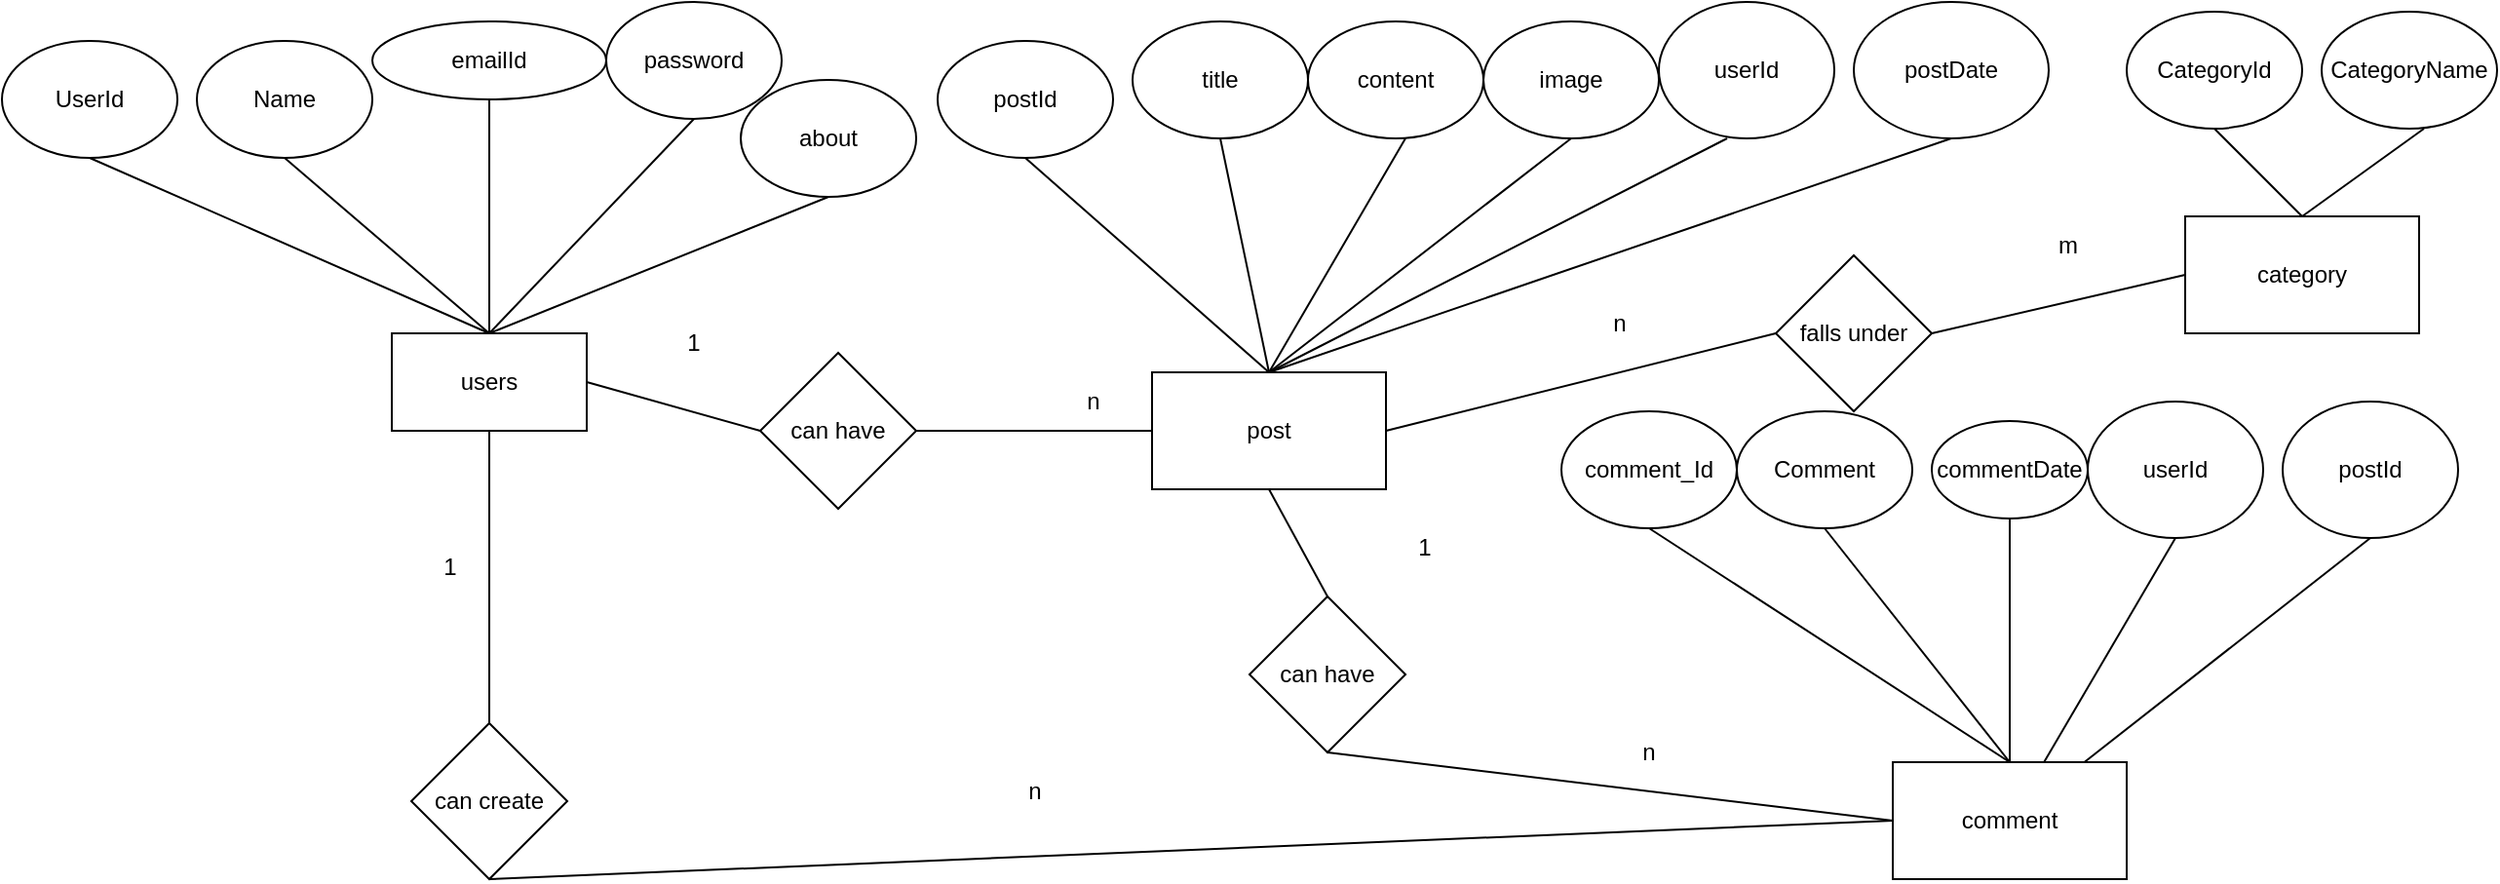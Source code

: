 <mxfile version="20.5.3" type="device"><diagram id="0_QYqSw8uWOZMgOjV0eI" name="Page-1"><mxGraphModel dx="1935" dy="1619" grid="1" gridSize="10" guides="1" tooltips="1" connect="1" arrows="1" fold="1" page="1" pageScale="1" pageWidth="827" pageHeight="1169" math="0" shadow="0"><root><mxCell id="0"/><mxCell id="1" parent="0"/><mxCell id="tV9ufawB_KjoY4fwwwYl-1" value="post" style="rounded=0;whiteSpace=wrap;html=1;" vertex="1" parent="1"><mxGeometry x="580" y="170" width="120" height="60" as="geometry"/></mxCell><mxCell id="tV9ufawB_KjoY4fwwwYl-2" value="users" style="rounded=0;whiteSpace=wrap;html=1;" vertex="1" parent="1"><mxGeometry x="190" y="150" width="100" height="50" as="geometry"/></mxCell><mxCell id="tV9ufawB_KjoY4fwwwYl-4" value="UserId" style="ellipse;whiteSpace=wrap;html=1;" vertex="1" parent="1"><mxGeometry x="-10" width="90" height="60" as="geometry"/></mxCell><mxCell id="tV9ufawB_KjoY4fwwwYl-5" value="" style="endArrow=none;html=1;rounded=0;entryX=0.5;entryY=1;entryDx=0;entryDy=0;exitX=0.5;exitY=0;exitDx=0;exitDy=0;" edge="1" parent="1" source="tV9ufawB_KjoY4fwwwYl-2" target="tV9ufawB_KjoY4fwwwYl-4"><mxGeometry width="50" height="50" relative="1" as="geometry"><mxPoint x="390" y="260" as="sourcePoint"/><mxPoint x="440" y="210" as="targetPoint"/></mxGeometry></mxCell><mxCell id="tV9ufawB_KjoY4fwwwYl-6" value="Name" style="ellipse;whiteSpace=wrap;html=1;" vertex="1" parent="1"><mxGeometry x="90" width="90" height="60" as="geometry"/></mxCell><mxCell id="tV9ufawB_KjoY4fwwwYl-7" value="" style="endArrow=none;html=1;rounded=0;entryX=0.5;entryY=1;entryDx=0;entryDy=0;" edge="1" parent="1" target="tV9ufawB_KjoY4fwwwYl-6"><mxGeometry width="50" height="50" relative="1" as="geometry"><mxPoint x="240" y="150" as="sourcePoint"/><mxPoint x="45" y="70" as="targetPoint"/></mxGeometry></mxCell><mxCell id="tV9ufawB_KjoY4fwwwYl-9" value="" style="endArrow=none;html=1;rounded=0;" edge="1" parent="1" target="tV9ufawB_KjoY4fwwwYl-10"><mxGeometry width="50" height="50" relative="1" as="geometry"><mxPoint x="240" y="150" as="sourcePoint"/><mxPoint x="240" y="40" as="targetPoint"/></mxGeometry></mxCell><mxCell id="tV9ufawB_KjoY4fwwwYl-10" value="emailId" style="ellipse;whiteSpace=wrap;html=1;" vertex="1" parent="1"><mxGeometry x="180" y="-10" width="120" height="40" as="geometry"/></mxCell><mxCell id="tV9ufawB_KjoY4fwwwYl-11" value="password" style="ellipse;whiteSpace=wrap;html=1;" vertex="1" parent="1"><mxGeometry x="300" y="-20" width="90" height="60" as="geometry"/></mxCell><mxCell id="tV9ufawB_KjoY4fwwwYl-12" value="" style="endArrow=none;html=1;rounded=0;entryX=0.5;entryY=1;entryDx=0;entryDy=0;exitX=0.5;exitY=0;exitDx=0;exitDy=0;" edge="1" parent="1" source="tV9ufawB_KjoY4fwwwYl-2" target="tV9ufawB_KjoY4fwwwYl-11"><mxGeometry width="50" height="50" relative="1" as="geometry"><mxPoint x="250" y="160" as="sourcePoint"/><mxPoint x="250" y="40" as="targetPoint"/></mxGeometry></mxCell><mxCell id="tV9ufawB_KjoY4fwwwYl-13" value="" style="endArrow=none;html=1;rounded=0;exitX=0.5;exitY=0;exitDx=0;exitDy=0;entryX=0.5;entryY=1;entryDx=0;entryDy=0;" edge="1" parent="1" source="tV9ufawB_KjoY4fwwwYl-2" target="tV9ufawB_KjoY4fwwwYl-14"><mxGeometry width="50" height="50" relative="1" as="geometry"><mxPoint x="260" y="170" as="sourcePoint"/><mxPoint x="400" y="90" as="targetPoint"/></mxGeometry></mxCell><mxCell id="tV9ufawB_KjoY4fwwwYl-14" value="about" style="ellipse;whiteSpace=wrap;html=1;" vertex="1" parent="1"><mxGeometry x="369" y="20" width="90" height="60" as="geometry"/></mxCell><mxCell id="tV9ufawB_KjoY4fwwwYl-15" value="postId&lt;span style=&quot;color: rgba(0, 0, 0, 0); font-family: monospace; font-size: 0px; text-align: start;&quot;&gt;%3CmxGraphModel%3E%3Croot%3E%3CmxCell%20id%3D%220%22%2F%3E%3CmxCell%20id%3D%221%22%20parent%3D%220%22%2F%3E%3CmxCell%20id%3D%222%22%20value%3D%22about%22%20style%3D%22ellipse%3BwhiteSpace%3Dwrap%3Bhtml%3D1%3B%22%20vertex%3D%221%22%20parent%3D%221%22%3E%3CmxGeometry%20x%3D%22390%22%20y%3D%2240%22%20width%3D%2290%22%20height%3D%2260%22%20as%3D%22geometry%22%2F%3E%3C%2FmxCell%3E%3C%2Froot%3E%3C%2FmxGraphModel%3E&lt;/span&gt;" style="ellipse;whiteSpace=wrap;html=1;" vertex="1" parent="1"><mxGeometry x="470" width="90" height="60" as="geometry"/></mxCell><mxCell id="tV9ufawB_KjoY4fwwwYl-16" value="title" style="ellipse;whiteSpace=wrap;html=1;" vertex="1" parent="1"><mxGeometry x="570" y="-10" width="90" height="60" as="geometry"/></mxCell><mxCell id="tV9ufawB_KjoY4fwwwYl-17" value="cont&lt;span style=&quot;color: rgba(0, 0, 0, 0); font-family: monospace; font-size: 0px; text-align: start;&quot;&gt;%3CmxGraphModel%3E%3Croot%3E%3CmxCell%20id%3D%220%22%2F%3E%3CmxCell%20id%3D%221%22%20parent%3D%220%22%2F%3E%3CmxCell%20id%3D%222%22%20value%3D%22about%22%20style%3D%22ellipse%3BwhiteSpace%3Dwrap%3Bhtml%3D1%3B%22%20vertex%3D%221%22%20parent%3D%221%22%3E%3CmxGeometry%20x%3D%22390%22%20y%3D%2240%22%20width%3D%2290%22%20height%3D%2260%22%20as%3D%22geometry%22%2F%3E%3C%2FmxCell%3E%3C%2Froot%3E%3C%2FmxGraphModel%3E&lt;/span&gt;ent" style="ellipse;whiteSpace=wrap;html=1;" vertex="1" parent="1"><mxGeometry x="660" y="-10" width="90" height="60" as="geometry"/></mxCell><mxCell id="tV9ufawB_KjoY4fwwwYl-18" value="image" style="ellipse;whiteSpace=wrap;html=1;" vertex="1" parent="1"><mxGeometry x="750" y="-10" width="90" height="60" as="geometry"/></mxCell><mxCell id="tV9ufawB_KjoY4fwwwYl-19" value="" style="endArrow=none;html=1;rounded=0;exitX=0.5;exitY=0;exitDx=0;exitDy=0;" edge="1" parent="1" source="tV9ufawB_KjoY4fwwwYl-1"><mxGeometry width="50" height="50" relative="1" as="geometry"><mxPoint x="710" y="170" as="sourcePoint"/><mxPoint x="710" y="50" as="targetPoint"/></mxGeometry></mxCell><mxCell id="tV9ufawB_KjoY4fwwwYl-20" value="" style="endArrow=none;html=1;rounded=0;entryX=0.5;entryY=1;entryDx=0;entryDy=0;exitX=0.5;exitY=0;exitDx=0;exitDy=0;" edge="1" parent="1" source="tV9ufawB_KjoY4fwwwYl-1" target="tV9ufawB_KjoY4fwwwYl-16"><mxGeometry width="50" height="50" relative="1" as="geometry"><mxPoint x="260" y="170" as="sourcePoint"/><mxPoint x="260" y="50" as="targetPoint"/></mxGeometry></mxCell><mxCell id="tV9ufawB_KjoY4fwwwYl-21" value="" style="endArrow=none;html=1;rounded=0;entryX=0.5;entryY=1;entryDx=0;entryDy=0;exitX=0.5;exitY=0;exitDx=0;exitDy=0;" edge="1" parent="1" source="tV9ufawB_KjoY4fwwwYl-1" target="tV9ufawB_KjoY4fwwwYl-15"><mxGeometry width="50" height="50" relative="1" as="geometry"><mxPoint x="270" y="180" as="sourcePoint"/><mxPoint x="270" y="60" as="targetPoint"/></mxGeometry></mxCell><mxCell id="tV9ufawB_KjoY4fwwwYl-22" value="" style="endArrow=none;html=1;rounded=0;entryX=0.5;entryY=1;entryDx=0;entryDy=0;exitX=0.5;exitY=0;exitDx=0;exitDy=0;" edge="1" parent="1" source="tV9ufawB_KjoY4fwwwYl-1" target="tV9ufawB_KjoY4fwwwYl-18"><mxGeometry width="50" height="50" relative="1" as="geometry"><mxPoint x="280" y="190" as="sourcePoint"/><mxPoint x="280" y="70" as="targetPoint"/></mxGeometry></mxCell><mxCell id="tV9ufawB_KjoY4fwwwYl-23" value="userId" style="ellipse;whiteSpace=wrap;html=1;" vertex="1" parent="1"><mxGeometry x="840" y="-20" width="90" height="70" as="geometry"/></mxCell><mxCell id="tV9ufawB_KjoY4fwwwYl-24" value="" style="endArrow=none;html=1;rounded=0;entryX=0.389;entryY=1;entryDx=0;entryDy=0;entryPerimeter=0;exitX=0.5;exitY=0;exitDx=0;exitDy=0;" edge="1" parent="1" source="tV9ufawB_KjoY4fwwwYl-1" target="tV9ufawB_KjoY4fwwwYl-23"><mxGeometry width="50" height="50" relative="1" as="geometry"><mxPoint x="290" y="200" as="sourcePoint"/><mxPoint x="290" y="80" as="targetPoint"/></mxGeometry></mxCell><mxCell id="tV9ufawB_KjoY4fwwwYl-25" value="can have" style="rhombus;whiteSpace=wrap;html=1;" vertex="1" parent="1"><mxGeometry x="379" y="160" width="80" height="80" as="geometry"/></mxCell><mxCell id="tV9ufawB_KjoY4fwwwYl-26" value="" style="endArrow=none;html=1;rounded=0;exitX=1;exitY=0.5;exitDx=0;exitDy=0;entryX=0;entryY=0.5;entryDx=0;entryDy=0;" edge="1" parent="1" source="tV9ufawB_KjoY4fwwwYl-25" target="tV9ufawB_KjoY4fwwwYl-1"><mxGeometry width="50" height="50" relative="1" as="geometry"><mxPoint x="590" y="210" as="sourcePoint"/><mxPoint x="640" y="160" as="targetPoint"/></mxGeometry></mxCell><mxCell id="tV9ufawB_KjoY4fwwwYl-27" value="" style="endArrow=none;html=1;rounded=0;exitX=1;exitY=0.5;exitDx=0;exitDy=0;entryX=0;entryY=0.5;entryDx=0;entryDy=0;" edge="1" parent="1" source="tV9ufawB_KjoY4fwwwYl-2" target="tV9ufawB_KjoY4fwwwYl-25"><mxGeometry width="50" height="50" relative="1" as="geometry"><mxPoint x="590" y="210" as="sourcePoint"/><mxPoint x="410" y="170" as="targetPoint"/></mxGeometry></mxCell><mxCell id="tV9ufawB_KjoY4fwwwYl-28" value="1&lt;span style=&quot;color: rgba(0, 0, 0, 0); font-family: monospace; font-size: 0px; text-align: start;&quot;&gt;%3CmxGraphModel%3E%3Croot%3E%3CmxCell%20id%3D%220%22%2F%3E%3CmxCell%20id%3D%221%22%20parent%3D%220%22%2F%3E%3CmxCell%20id%3D%222%22%20value%3D%22%22%20style%3D%22endArrow%3Dnone%3Bhtml%3D1%3Brounded%3D0%3B%22%20edge%3D%221%22%20parent%3D%221%22%3E%3CmxGeometry%20width%3D%2250%22%20height%3D%2250%22%20relative%3D%221%22%20as%3D%22geometry%22%3E%3CmxPoint%20x%3D%22290%22%20y%3D%22200%22%20as%3D%22sourcePoint%22%2F%3E%3CmxPoint%20x%3D%22290%22%20y%3D%2280%22%20as%3D%22targetPoint%22%2F%3E%3C%2FmxGeometry%3E%3C%2FmxCell%3E%3C%2Froot%3E%3C%2FmxGraphModel%3E&lt;/span&gt;" style="text;html=1;strokeColor=none;fillColor=none;align=center;verticalAlign=middle;whiteSpace=wrap;rounded=0;" vertex="1" parent="1"><mxGeometry x="315" y="140" width="60" height="30" as="geometry"/></mxCell><mxCell id="tV9ufawB_KjoY4fwwwYl-29" value="n" style="text;html=1;strokeColor=none;fillColor=none;align=center;verticalAlign=middle;whiteSpace=wrap;rounded=0;" vertex="1" parent="1"><mxGeometry x="490" y="370" width="60" height="30" as="geometry"/></mxCell><mxCell id="tV9ufawB_KjoY4fwwwYl-30" value="comment" style="rounded=0;whiteSpace=wrap;html=1;" vertex="1" parent="1"><mxGeometry x="960" y="370" width="120" height="60" as="geometry"/></mxCell><mxCell id="tV9ufawB_KjoY4fwwwYl-31" value="comment_Id" style="ellipse;whiteSpace=wrap;html=1;" vertex="1" parent="1"><mxGeometry x="790" y="190" width="90" height="60" as="geometry"/></mxCell><mxCell id="tV9ufawB_KjoY4fwwwYl-32" value="Comment" style="ellipse;whiteSpace=wrap;html=1;" vertex="1" parent="1"><mxGeometry x="880" y="190" width="90" height="60" as="geometry"/></mxCell><mxCell id="tV9ufawB_KjoY4fwwwYl-33" value="postDate" style="ellipse;whiteSpace=wrap;html=1;" vertex="1" parent="1"><mxGeometry x="940" y="-20" width="100" height="70" as="geometry"/></mxCell><mxCell id="tV9ufawB_KjoY4fwwwYl-34" value="" style="endArrow=none;html=1;rounded=0;entryX=0.5;entryY=1;entryDx=0;entryDy=0;exitX=0.5;exitY=0;exitDx=0;exitDy=0;" edge="1" parent="1" source="tV9ufawB_KjoY4fwwwYl-1" target="tV9ufawB_KjoY4fwwwYl-33"><mxGeometry width="50" height="50" relative="1" as="geometry"><mxPoint x="680" y="140" as="sourcePoint"/><mxPoint x="535" y="70" as="targetPoint"/></mxGeometry></mxCell><mxCell id="tV9ufawB_KjoY4fwwwYl-35" value="commentDate" style="ellipse;whiteSpace=wrap;html=1;" vertex="1" parent="1"><mxGeometry x="980" y="195" width="80" height="50" as="geometry"/></mxCell><mxCell id="tV9ufawB_KjoY4fwwwYl-36" value="userId" style="ellipse;whiteSpace=wrap;html=1;" vertex="1" parent="1"><mxGeometry x="1060" y="185" width="90" height="70" as="geometry"/></mxCell><mxCell id="tV9ufawB_KjoY4fwwwYl-39" value="postId" style="ellipse;whiteSpace=wrap;html=1;" vertex="1" parent="1"><mxGeometry x="1160" y="185" width="90" height="70" as="geometry"/></mxCell><mxCell id="tV9ufawB_KjoY4fwwwYl-40" value="" style="endArrow=none;html=1;rounded=0;entryX=0.5;entryY=1;entryDx=0;entryDy=0;exitX=0.5;exitY=0;exitDx=0;exitDy=0;" edge="1" parent="1" source="tV9ufawB_KjoY4fwwwYl-30" target="tV9ufawB_KjoY4fwwwYl-31"><mxGeometry width="50" height="50" relative="1" as="geometry"><mxPoint x="995" y="330" as="sourcePoint"/><mxPoint x="840" y="250" as="targetPoint"/></mxGeometry></mxCell><mxCell id="tV9ufawB_KjoY4fwwwYl-43" value="" style="endArrow=none;html=1;rounded=0;entryX=0.5;entryY=1;entryDx=0;entryDy=0;" edge="1" parent="1" source="tV9ufawB_KjoY4fwwwYl-30" target="tV9ufawB_KjoY4fwwwYl-36"><mxGeometry width="50" height="50" relative="1" as="geometry"><mxPoint x="1020" y="360" as="sourcePoint"/><mxPoint x="845" y="260" as="targetPoint"/></mxGeometry></mxCell><mxCell id="tV9ufawB_KjoY4fwwwYl-44" value="" style="endArrow=none;html=1;rounded=0;entryX=0.5;entryY=1;entryDx=0;entryDy=0;" edge="1" parent="1" source="tV9ufawB_KjoY4fwwwYl-30" target="tV9ufawB_KjoY4fwwwYl-35"><mxGeometry width="50" height="50" relative="1" as="geometry"><mxPoint x="1020" y="360" as="sourcePoint"/><mxPoint x="855" y="270" as="targetPoint"/></mxGeometry></mxCell><mxCell id="tV9ufawB_KjoY4fwwwYl-45" value="" style="endArrow=none;html=1;rounded=0;entryX=0.5;entryY=1;entryDx=0;entryDy=0;exitX=0.5;exitY=0;exitDx=0;exitDy=0;" edge="1" parent="1" source="tV9ufawB_KjoY4fwwwYl-30" target="tV9ufawB_KjoY4fwwwYl-32"><mxGeometry width="50" height="50" relative="1" as="geometry"><mxPoint x="1020" y="360" as="sourcePoint"/><mxPoint x="865" y="280" as="targetPoint"/></mxGeometry></mxCell><mxCell id="tV9ufawB_KjoY4fwwwYl-46" value="" style="endArrow=none;html=1;rounded=0;entryX=0.5;entryY=1;entryDx=0;entryDy=0;" edge="1" parent="1" source="tV9ufawB_KjoY4fwwwYl-30" target="tV9ufawB_KjoY4fwwwYl-39"><mxGeometry width="50" height="50" relative="1" as="geometry"><mxPoint x="1020" y="360" as="sourcePoint"/><mxPoint x="1174.286" y="274.286" as="targetPoint"/></mxGeometry></mxCell><mxCell id="tV9ufawB_KjoY4fwwwYl-48" value="can create" style="rhombus;whiteSpace=wrap;html=1;" vertex="1" parent="1"><mxGeometry x="200" y="350" width="80" height="80" as="geometry"/></mxCell><mxCell id="tV9ufawB_KjoY4fwwwYl-49" value="can have" style="rhombus;whiteSpace=wrap;html=1;" vertex="1" parent="1"><mxGeometry x="630" y="285" width="80" height="80" as="geometry"/></mxCell><mxCell id="tV9ufawB_KjoY4fwwwYl-50" value="" style="endArrow=none;html=1;rounded=0;exitX=0.5;exitY=0;exitDx=0;exitDy=0;entryX=0.5;entryY=1;entryDx=0;entryDy=0;" edge="1" parent="1" source="tV9ufawB_KjoY4fwwwYl-49" target="tV9ufawB_KjoY4fwwwYl-1"><mxGeometry width="50" height="50" relative="1" as="geometry"><mxPoint x="710" y="230" as="sourcePoint"/><mxPoint x="760" y="180" as="targetPoint"/></mxGeometry></mxCell><mxCell id="tV9ufawB_KjoY4fwwwYl-51" value="" style="endArrow=none;html=1;rounded=0;exitX=0.5;exitY=1;exitDx=0;exitDy=0;entryX=0;entryY=0.5;entryDx=0;entryDy=0;" edge="1" parent="1" source="tV9ufawB_KjoY4fwwwYl-49" target="tV9ufawB_KjoY4fwwwYl-30"><mxGeometry width="50" height="50" relative="1" as="geometry"><mxPoint x="710" y="230" as="sourcePoint"/><mxPoint x="760" y="180" as="targetPoint"/></mxGeometry></mxCell><mxCell id="tV9ufawB_KjoY4fwwwYl-52" value="" style="endArrow=none;html=1;rounded=0;exitX=0.5;exitY=0;exitDx=0;exitDy=0;entryX=0.5;entryY=1;entryDx=0;entryDy=0;" edge="1" parent="1" source="tV9ufawB_KjoY4fwwwYl-48" target="tV9ufawB_KjoY4fwwwYl-2"><mxGeometry width="50" height="50" relative="1" as="geometry"><mxPoint x="710" y="230" as="sourcePoint"/><mxPoint x="760" y="180" as="targetPoint"/></mxGeometry></mxCell><mxCell id="tV9ufawB_KjoY4fwwwYl-53" value="" style="endArrow=none;html=1;rounded=0;exitX=0.5;exitY=1;exitDx=0;exitDy=0;entryX=0;entryY=0.5;entryDx=0;entryDy=0;" edge="1" parent="1" source="tV9ufawB_KjoY4fwwwYl-48" target="tV9ufawB_KjoY4fwwwYl-30"><mxGeometry width="50" height="50" relative="1" as="geometry"><mxPoint x="710" y="230" as="sourcePoint"/><mxPoint x="960" y="390" as="targetPoint"/></mxGeometry></mxCell><mxCell id="tV9ufawB_KjoY4fwwwYl-54" value="1&lt;span style=&quot;color: rgba(0, 0, 0, 0); font-family: monospace; font-size: 0px; text-align: start;&quot;&gt;%3CmxGraphModel%3E%3Croot%3E%3CmxCell%20id%3D%220%22%2F%3E%3CmxCell%20id%3D%221%22%20parent%3D%220%22%2F%3E%3CmxCell%20id%3D%222%22%20value%3D%22%22%20style%3D%22endArrow%3Dnone%3Bhtml%3D1%3Brounded%3D0%3B%22%20edge%3D%221%22%20parent%3D%221%22%3E%3CmxGeometry%20width%3D%2250%22%20height%3D%2250%22%20relative%3D%221%22%20as%3D%22geometry%22%3E%3CmxPoint%20x%3D%22290%22%20y%3D%22200%22%20as%3D%22sourcePoint%22%2F%3E%3CmxPoint%20x%3D%22290%22%20y%3D%2280%22%20as%3D%22targetPoint%22%2F%3E%3C%2FmxGeometry%3E%3C%2FmxCell%3E%3C%2Froot%3E%3C%2FmxGraphModel%3E&lt;/span&gt;" style="text;html=1;strokeColor=none;fillColor=none;align=center;verticalAlign=middle;whiteSpace=wrap;rounded=0;" vertex="1" parent="1"><mxGeometry x="690" y="245" width="60" height="30" as="geometry"/></mxCell><mxCell id="tV9ufawB_KjoY4fwwwYl-55" value="1&lt;span style=&quot;color: rgba(0, 0, 0, 0); font-family: monospace; font-size: 0px; text-align: start;&quot;&gt;%3CmxGraphModel%3E%3Croot%3E%3CmxCell%20id%3D%220%22%2F%3E%3CmxCell%20id%3D%221%22%20parent%3D%220%22%2F%3E%3CmxCell%20id%3D%222%22%20value%3D%22%22%20style%3D%22endArrow%3Dnone%3Bhtml%3D1%3Brounded%3D0%3B%22%20edge%3D%221%22%20parent%3D%221%22%3E%3CmxGeometry%20width%3D%2250%22%20height%3D%2250%22%20relative%3D%221%22%20as%3D%22geometry%22%3E%3CmxPoint%20x%3D%22290%22%20y%3D%22200%22%20as%3D%22sourcePoint%22%2F%3E%3CmxPoint%20x%3D%22290%22%20y%3D%2280%22%20as%3D%22targetPoint%22%2F%3E%3C%2FmxGeometry%3E%3C%2FmxCell%3E%3C%2Froot%3E%3C%2FmxGraphModel%3E&lt;/span&gt;" style="text;html=1;strokeColor=none;fillColor=none;align=center;verticalAlign=middle;whiteSpace=wrap;rounded=0;" vertex="1" parent="1"><mxGeometry x="190" y="255" width="60" height="30" as="geometry"/></mxCell><mxCell id="tV9ufawB_KjoY4fwwwYl-56" value="n" style="text;html=1;strokeColor=none;fillColor=none;align=center;verticalAlign=middle;whiteSpace=wrap;rounded=0;" vertex="1" parent="1"><mxGeometry x="520" y="170" width="60" height="30" as="geometry"/></mxCell><mxCell id="tV9ufawB_KjoY4fwwwYl-57" value="n" style="text;html=1;strokeColor=none;fillColor=none;align=center;verticalAlign=middle;whiteSpace=wrap;rounded=0;" vertex="1" parent="1"><mxGeometry x="805" y="350" width="60" height="30" as="geometry"/></mxCell><mxCell id="tV9ufawB_KjoY4fwwwYl-58" value="category" style="rounded=0;whiteSpace=wrap;html=1;" vertex="1" parent="1"><mxGeometry x="1110" y="90" width="120" height="60" as="geometry"/></mxCell><mxCell id="tV9ufawB_KjoY4fwwwYl-59" value="CategoryId" style="ellipse;whiteSpace=wrap;html=1;" vertex="1" parent="1"><mxGeometry x="1080" y="-15" width="90" height="60" as="geometry"/></mxCell><mxCell id="tV9ufawB_KjoY4fwwwYl-60" value="CategoryName" style="ellipse;whiteSpace=wrap;html=1;" vertex="1" parent="1"><mxGeometry x="1180" y="-15" width="90" height="60" as="geometry"/></mxCell><mxCell id="tV9ufawB_KjoY4fwwwYl-61" value="" style="endArrow=none;html=1;rounded=0;entryX=0.389;entryY=1;entryDx=0;entryDy=0;entryPerimeter=0;exitX=0.5;exitY=0;exitDx=0;exitDy=0;" edge="1" parent="1" source="tV9ufawB_KjoY4fwwwYl-58"><mxGeometry width="50" height="50" relative="1" as="geometry"><mxPoint x="1017.49" y="165" as="sourcePoint"/><mxPoint x="1232.5" y="45" as="targetPoint"/></mxGeometry></mxCell><mxCell id="tV9ufawB_KjoY4fwwwYl-62" value="" style="endArrow=none;html=1;rounded=0;entryX=0.5;entryY=1;entryDx=0;entryDy=0;exitX=0.5;exitY=0;exitDx=0;exitDy=0;" edge="1" parent="1" source="tV9ufawB_KjoY4fwwwYl-58" target="tV9ufawB_KjoY4fwwwYl-59"><mxGeometry width="50" height="50" relative="1" as="geometry"><mxPoint x="1180" y="100" as="sourcePoint"/><mxPoint x="1242.5" y="55" as="targetPoint"/></mxGeometry></mxCell><mxCell id="tV9ufawB_KjoY4fwwwYl-63" value="falls under" style="rhombus;whiteSpace=wrap;html=1;" vertex="1" parent="1"><mxGeometry x="900" y="110" width="80" height="80" as="geometry"/></mxCell><mxCell id="tV9ufawB_KjoY4fwwwYl-64" value="" style="endArrow=none;html=1;rounded=0;entryX=0;entryY=0.5;entryDx=0;entryDy=0;exitX=1;exitY=0.5;exitDx=0;exitDy=0;" edge="1" parent="1" source="tV9ufawB_KjoY4fwwwYl-1" target="tV9ufawB_KjoY4fwwwYl-63"><mxGeometry width="50" height="50" relative="1" as="geometry"><mxPoint x="710" y="230" as="sourcePoint"/><mxPoint x="760" y="180" as="targetPoint"/></mxGeometry></mxCell><mxCell id="tV9ufawB_KjoY4fwwwYl-65" value="" style="endArrow=none;html=1;rounded=0;entryX=0;entryY=0.5;entryDx=0;entryDy=0;exitX=1;exitY=0.5;exitDx=0;exitDy=0;" edge="1" parent="1" source="tV9ufawB_KjoY4fwwwYl-63" target="tV9ufawB_KjoY4fwwwYl-58"><mxGeometry width="50" height="50" relative="1" as="geometry"><mxPoint x="730" y="210" as="sourcePoint"/><mxPoint x="910" y="160" as="targetPoint"/></mxGeometry></mxCell><mxCell id="tV9ufawB_KjoY4fwwwYl-66" value="n&lt;span style=&quot;color: rgba(0, 0, 0, 0); font-family: monospace; font-size: 0px; text-align: start;&quot;&gt;%3CmxGraphModel%3E%3Croot%3E%3CmxCell%20id%3D%220%22%2F%3E%3CmxCell%20id%3D%221%22%20parent%3D%220%22%2F%3E%3CmxCell%20id%3D%222%22%20value%3D%221%26lt%3Bspan%20style%3D%26quot%3Bcolor%3A%20rgba(0%2C%200%2C%200%2C%200)%3B%20font-family%3A%20monospace%3B%20font-size%3A%200px%3B%20text-align%3A%20start%3B%26quot%3B%26gt%3B%253CmxGraphModel%253E%253Croot%253E%253CmxCell%2520id%253D%25220%2522%252F%253E%253CmxCell%2520id%253D%25221%2522%2520parent%253D%25220%2522%252F%253E%253CmxCell%2520id%253D%25222%2522%2520value%253D%2522%2522%2520style%253D%2522endArrow%253Dnone%253Bhtml%253D1%253Brounded%253D0%253B%2522%2520edge%253D%25221%2522%2520parent%253D%25221%2522%253E%253CmxGeometry%2520width%253D%252250%2522%2520height%253D%252250%2522%2520relative%253D%25221%2522%2520as%253D%2522geometry%2522%253E%253CmxPoint%2520x%253D%2522290%2522%2520y%253D%2522200%2522%2520as%253D%2522sourcePoint%2522%252F%253E%253CmxPoint%2520x%253D%2522290%2522%2520y%253D%252280%2522%2520as%253D%2522targetPoint%2522%252F%253E%253C%252FmxGeometry%253E%253C%252FmxCell%253E%253C%252Froot%253E%253C%252FmxGraphModel%253E%26lt%3B%2Fspan%26gt%3B%22%20style%3D%22text%3Bhtml%3D1%3BstrokeColor%3Dnone%3BfillColor%3Dnone%3Balign%3Dcenter%3BverticalAlign%3Dmiddle%3BwhiteSpace%3Dwrap%3Brounded%3D0%3B%22%20vertex%3D%221%22%20parent%3D%221%22%3E%3CmxGeometry%20x%3D%22315%22%20y%3D%22140%22%20width%3D%2260%22%20height%3D%2230%22%20as%3D%22geometry%22%2F%3E%3C%2FmxCell%3E%3C%2Froot%3E%3C%2FmxGraphModel%3E&lt;/span&gt;" style="text;html=1;strokeColor=none;fillColor=none;align=center;verticalAlign=middle;whiteSpace=wrap;rounded=0;" vertex="1" parent="1"><mxGeometry x="790" y="130" width="60" height="30" as="geometry"/></mxCell><mxCell id="tV9ufawB_KjoY4fwwwYl-67" value="m" style="text;html=1;strokeColor=none;fillColor=none;align=center;verticalAlign=middle;whiteSpace=wrap;rounded=0;" vertex="1" parent="1"><mxGeometry x="1020" y="90" width="60" height="30" as="geometry"/></mxCell></root></mxGraphModel></diagram></mxfile>